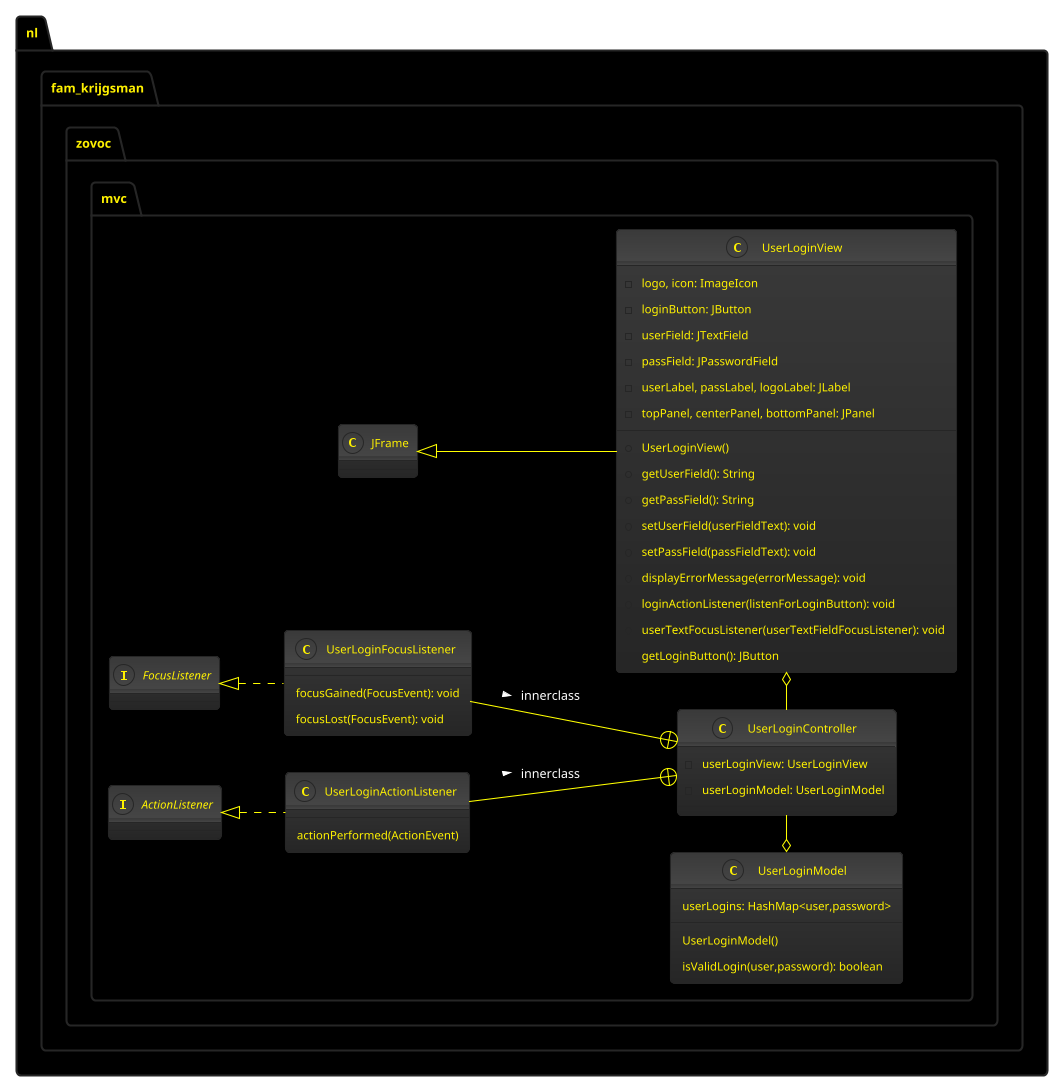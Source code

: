 @startuml
'https://plantuml.com/class-diagram
left to right direction
!theme black-knight
skinparam class {
    ArrowColor Yellow
    ArrowThickness 1
}

skinparam package {
    BackgroundColor #000000
}

package nl.fam_krijgsman.zovoc.mvc {
class UserLoginModel {
    userLogins: HashMap<user,password>
    UserLoginModel()
    isValidLogin(user,password): boolean
}

class UserLoginView extends JFrame {
    -logo, icon: ImageIcon
    -loginButton: JButton
    -userField: JTextField
    -passField: JPasswordField
    -userLabel, passLabel, logoLabel: JLabel
    -topPanel, centerPanel, bottomPanel: JPanel
    +UserLoginView()
    +getUserField(): String
    +getPassField(): String
    +setUserField(userFieldText): void
    +setPassField(passFieldText): void
    +displayErrorMessage(errorMessage): void
    +loginActionListener(listenForLoginButton): void
    +userTextFocusListener(userTextFieldFocusListener): void
    +getLoginButton(): JButton
}

class UserLoginController {
    -userLoginView: UserLoginView
    -userLoginModel: UserLoginModel
}

class UserLoginFocusListener implements FocusListener {
    focusGained(FocusEvent): void
    focusLost(FocusEvent): void
}

class UserLoginActionListener implements ActionListener {
    actionPerformed(ActionEvent)
}

UserLoginController -o UserLoginView
UserLoginModel o- UserLoginController
UserLoginActionListener --+ UserLoginController : innerclass >
UserLoginFocusListener --+ UserLoginController : innerclass >

}

@enduml